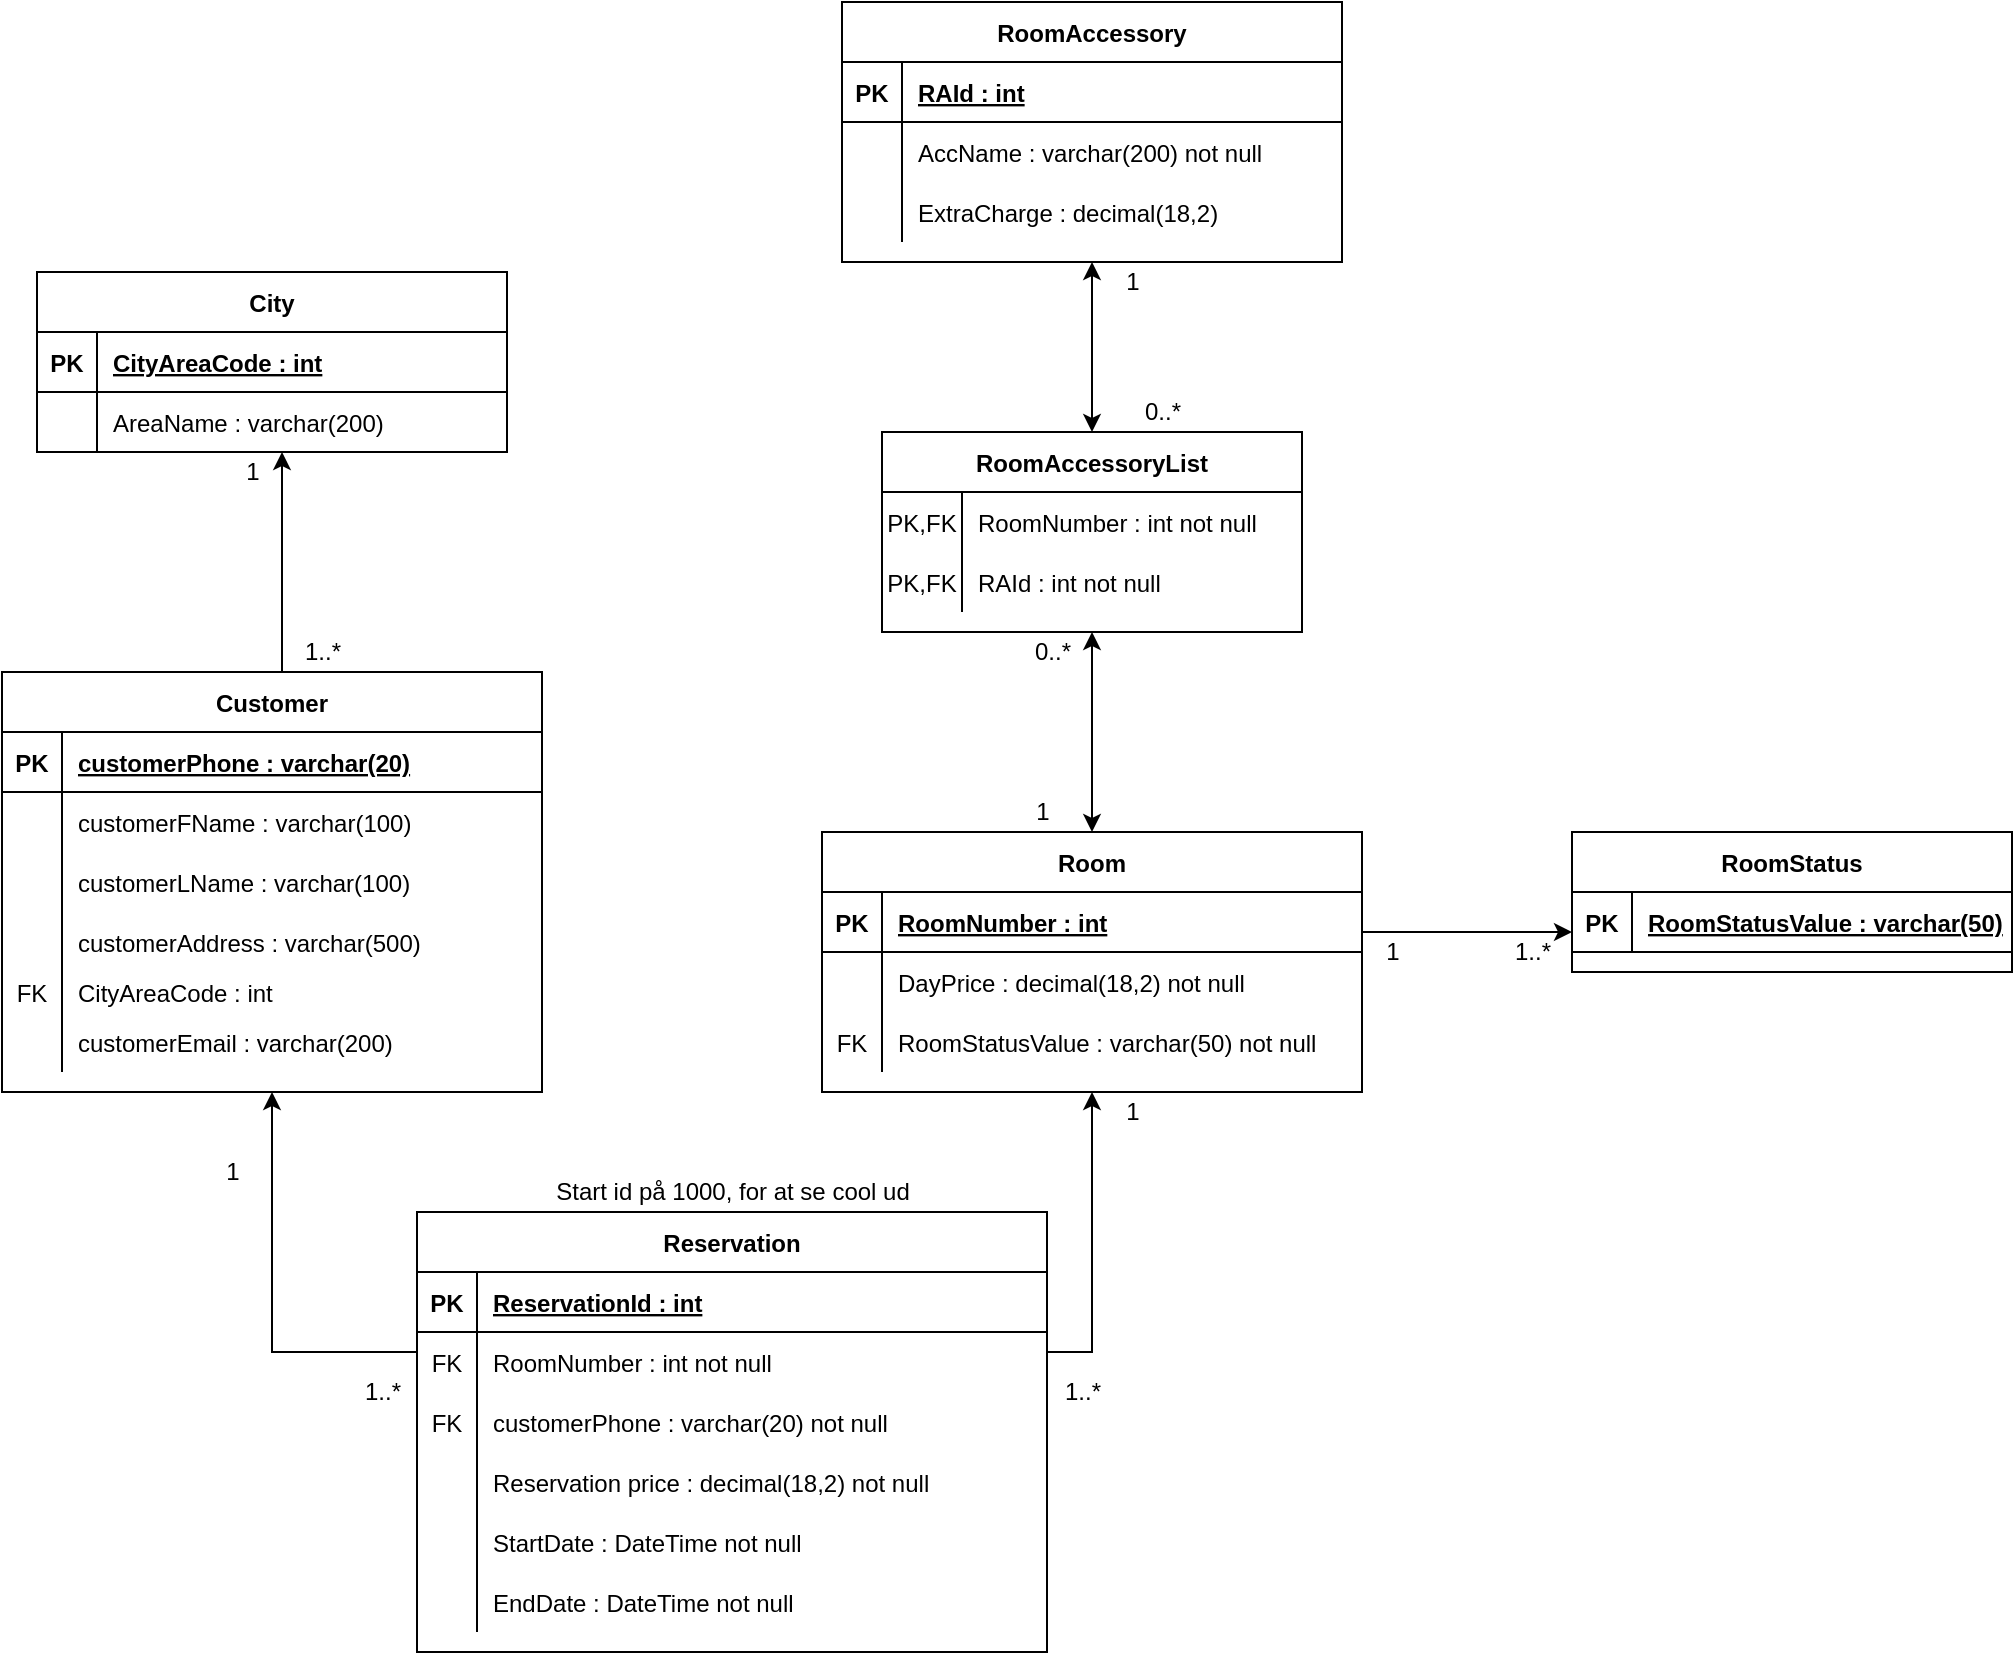 <mxfile version="13.9.3" type="device"><diagram id="R2lEEEUBdFMjLlhIrx00" name="Page-1"><mxGraphModel dx="1185" dy="1762" grid="1" gridSize="10" guides="1" tooltips="1" connect="1" arrows="1" fold="1" page="1" pageScale="1" pageWidth="850" pageHeight="1100" math="0" shadow="0" extFonts="Permanent Marker^https://fonts.googleapis.com/css?family=Permanent+Marker"><root><mxCell id="0"/><mxCell id="1" parent="0"/><mxCell id="TOX71A67HJCQeSI8Gg_o-1" value="Room" style="shape=table;startSize=30;container=1;collapsible=1;childLayout=tableLayout;fixedRows=1;rowLines=0;fontStyle=1;align=center;resizeLast=1;" vertex="1" parent="1"><mxGeometry x="435" y="310" width="270" height="130" as="geometry"/></mxCell><mxCell id="TOX71A67HJCQeSI8Gg_o-2" value="" style="shape=partialRectangle;collapsible=0;dropTarget=0;pointerEvents=0;fillColor=none;top=0;left=0;bottom=1;right=0;points=[[0,0.5],[1,0.5]];portConstraint=eastwest;" vertex="1" parent="TOX71A67HJCQeSI8Gg_o-1"><mxGeometry y="30" width="270" height="30" as="geometry"/></mxCell><mxCell id="TOX71A67HJCQeSI8Gg_o-3" value="PK" style="shape=partialRectangle;connectable=0;fillColor=none;top=0;left=0;bottom=0;right=0;fontStyle=1;overflow=hidden;" vertex="1" parent="TOX71A67HJCQeSI8Gg_o-2"><mxGeometry width="30" height="30" as="geometry"/></mxCell><mxCell id="TOX71A67HJCQeSI8Gg_o-4" value="RoomNumber : int" style="shape=partialRectangle;connectable=0;fillColor=none;top=0;left=0;bottom=0;right=0;align=left;spacingLeft=6;fontStyle=5;overflow=hidden;" vertex="1" parent="TOX71A67HJCQeSI8Gg_o-2"><mxGeometry x="30" width="240" height="30" as="geometry"/></mxCell><mxCell id="TOX71A67HJCQeSI8Gg_o-8" value="" style="shape=partialRectangle;collapsible=0;dropTarget=0;pointerEvents=0;fillColor=none;top=0;left=0;bottom=0;right=0;points=[[0,0.5],[1,0.5]];portConstraint=eastwest;" vertex="1" parent="TOX71A67HJCQeSI8Gg_o-1"><mxGeometry y="60" width="270" height="30" as="geometry"/></mxCell><mxCell id="TOX71A67HJCQeSI8Gg_o-9" value="" style="shape=partialRectangle;connectable=0;fillColor=none;top=0;left=0;bottom=0;right=0;editable=1;overflow=hidden;" vertex="1" parent="TOX71A67HJCQeSI8Gg_o-8"><mxGeometry width="30" height="30" as="geometry"/></mxCell><mxCell id="TOX71A67HJCQeSI8Gg_o-10" value="DayPrice : decimal(18,2) not null" style="shape=partialRectangle;connectable=0;fillColor=none;top=0;left=0;bottom=0;right=0;align=left;spacingLeft=6;overflow=hidden;" vertex="1" parent="TOX71A67HJCQeSI8Gg_o-8"><mxGeometry x="30" width="240" height="30" as="geometry"/></mxCell><mxCell id="TOX71A67HJCQeSI8Gg_o-313" value="" style="shape=partialRectangle;collapsible=0;dropTarget=0;pointerEvents=0;fillColor=none;top=0;left=0;bottom=0;right=0;points=[[0,0.5],[1,0.5]];portConstraint=eastwest;" vertex="1" parent="TOX71A67HJCQeSI8Gg_o-1"><mxGeometry y="90" width="270" height="30" as="geometry"/></mxCell><mxCell id="TOX71A67HJCQeSI8Gg_o-314" value="FK" style="shape=partialRectangle;connectable=0;fillColor=none;top=0;left=0;bottom=0;right=0;editable=1;overflow=hidden;" vertex="1" parent="TOX71A67HJCQeSI8Gg_o-313"><mxGeometry width="30" height="30" as="geometry"/></mxCell><mxCell id="TOX71A67HJCQeSI8Gg_o-315" value="RoomStatusValue : varchar(50) not null" style="shape=partialRectangle;connectable=0;fillColor=none;top=0;left=0;bottom=0;right=0;align=left;spacingLeft=6;overflow=hidden;" vertex="1" parent="TOX71A67HJCQeSI8Gg_o-313"><mxGeometry x="30" width="240" height="30" as="geometry"/></mxCell><mxCell id="TOX71A67HJCQeSI8Gg_o-155" style="edgeStyle=orthogonalEdgeStyle;rounded=0;orthogonalLoop=1;jettySize=auto;html=1;exitX=0.5;exitY=1;exitDx=0;exitDy=0;startArrow=classic;startFill=1;" edge="1" parent="1" source="TOX71A67HJCQeSI8Gg_o-14" target="TOX71A67HJCQeSI8Gg_o-27"><mxGeometry relative="1" as="geometry"/></mxCell><mxCell id="TOX71A67HJCQeSI8Gg_o-14" value="RoomAccessory" style="shape=table;startSize=30;container=1;collapsible=1;childLayout=tableLayout;fixedRows=1;rowLines=0;fontStyle=1;align=center;resizeLast=1;" vertex="1" parent="1"><mxGeometry x="445" y="-105" width="250" height="130" as="geometry"/></mxCell><mxCell id="TOX71A67HJCQeSI8Gg_o-15" value="" style="shape=partialRectangle;collapsible=0;dropTarget=0;pointerEvents=0;fillColor=none;top=0;left=0;bottom=1;right=0;points=[[0,0.5],[1,0.5]];portConstraint=eastwest;" vertex="1" parent="TOX71A67HJCQeSI8Gg_o-14"><mxGeometry y="30" width="250" height="30" as="geometry"/></mxCell><mxCell id="TOX71A67HJCQeSI8Gg_o-16" value="PK" style="shape=partialRectangle;connectable=0;fillColor=none;top=0;left=0;bottom=0;right=0;fontStyle=1;overflow=hidden;" vertex="1" parent="TOX71A67HJCQeSI8Gg_o-15"><mxGeometry width="30" height="30" as="geometry"/></mxCell><mxCell id="TOX71A67HJCQeSI8Gg_o-17" value="RAId : int" style="shape=partialRectangle;connectable=0;fillColor=none;top=0;left=0;bottom=0;right=0;align=left;spacingLeft=6;fontStyle=5;overflow=hidden;" vertex="1" parent="TOX71A67HJCQeSI8Gg_o-15"><mxGeometry x="30" width="220" height="30" as="geometry"/></mxCell><mxCell id="TOX71A67HJCQeSI8Gg_o-18" value="" style="shape=partialRectangle;collapsible=0;dropTarget=0;pointerEvents=0;fillColor=none;top=0;left=0;bottom=0;right=0;points=[[0,0.5],[1,0.5]];portConstraint=eastwest;" vertex="1" parent="TOX71A67HJCQeSI8Gg_o-14"><mxGeometry y="60" width="250" height="30" as="geometry"/></mxCell><mxCell id="TOX71A67HJCQeSI8Gg_o-19" value="" style="shape=partialRectangle;connectable=0;fillColor=none;top=0;left=0;bottom=0;right=0;editable=1;overflow=hidden;" vertex="1" parent="TOX71A67HJCQeSI8Gg_o-18"><mxGeometry width="30" height="30" as="geometry"/></mxCell><mxCell id="TOX71A67HJCQeSI8Gg_o-20" value="AccName : varchar(200) not null" style="shape=partialRectangle;connectable=0;fillColor=none;top=0;left=0;bottom=0;right=0;align=left;spacingLeft=6;overflow=hidden;" vertex="1" parent="TOX71A67HJCQeSI8Gg_o-18"><mxGeometry x="30" width="220" height="30" as="geometry"/></mxCell><mxCell id="TOX71A67HJCQeSI8Gg_o-21" value="" style="shape=partialRectangle;collapsible=0;dropTarget=0;pointerEvents=0;fillColor=none;top=0;left=0;bottom=0;right=0;points=[[0,0.5],[1,0.5]];portConstraint=eastwest;" vertex="1" parent="TOX71A67HJCQeSI8Gg_o-14"><mxGeometry y="90" width="250" height="30" as="geometry"/></mxCell><mxCell id="TOX71A67HJCQeSI8Gg_o-22" value="" style="shape=partialRectangle;connectable=0;fillColor=none;top=0;left=0;bottom=0;right=0;editable=1;overflow=hidden;" vertex="1" parent="TOX71A67HJCQeSI8Gg_o-21"><mxGeometry width="30" height="30" as="geometry"/></mxCell><mxCell id="TOX71A67HJCQeSI8Gg_o-23" value="ExtraCharge : decimal(18,2) " style="shape=partialRectangle;connectable=0;fillColor=none;top=0;left=0;bottom=0;right=0;align=left;spacingLeft=6;overflow=hidden;" vertex="1" parent="TOX71A67HJCQeSI8Gg_o-21"><mxGeometry x="30" width="220" height="30" as="geometry"/></mxCell><mxCell id="TOX71A67HJCQeSI8Gg_o-154" style="edgeStyle=orthogonalEdgeStyle;rounded=0;orthogonalLoop=1;jettySize=auto;html=1;exitX=0.5;exitY=1;exitDx=0;exitDy=0;startArrow=classic;startFill=1;" edge="1" parent="1" source="TOX71A67HJCQeSI8Gg_o-27" target="TOX71A67HJCQeSI8Gg_o-1"><mxGeometry relative="1" as="geometry"><Array as="points"><mxPoint x="570" y="310"/><mxPoint x="570" y="310"/></Array></mxGeometry></mxCell><mxCell id="TOX71A67HJCQeSI8Gg_o-27" value="RoomAccessoryList" style="shape=table;startSize=30;container=1;collapsible=1;childLayout=tableLayout;fixedRows=1;rowLines=0;fontStyle=1;align=center;resizeLast=1;" vertex="1" parent="1"><mxGeometry x="465" y="110" width="210" height="100" as="geometry"/></mxCell><mxCell id="TOX71A67HJCQeSI8Gg_o-31" value="" style="shape=partialRectangle;collapsible=0;dropTarget=0;pointerEvents=0;fillColor=none;top=0;left=0;bottom=0;right=0;points=[[0,0.5],[1,0.5]];portConstraint=eastwest;" vertex="1" parent="TOX71A67HJCQeSI8Gg_o-27"><mxGeometry y="30" width="210" height="30" as="geometry"/></mxCell><mxCell id="TOX71A67HJCQeSI8Gg_o-32" value="PK,FK" style="shape=partialRectangle;connectable=0;fillColor=none;top=0;left=0;bottom=0;right=0;editable=1;overflow=hidden;" vertex="1" parent="TOX71A67HJCQeSI8Gg_o-31"><mxGeometry width="40" height="30" as="geometry"/></mxCell><mxCell id="TOX71A67HJCQeSI8Gg_o-33" value="RoomNumber : int not null" style="shape=partialRectangle;connectable=0;fillColor=none;top=0;left=0;bottom=0;right=0;align=left;spacingLeft=6;overflow=hidden;" vertex="1" parent="TOX71A67HJCQeSI8Gg_o-31"><mxGeometry x="40" width="170" height="30" as="geometry"/></mxCell><mxCell id="TOX71A67HJCQeSI8Gg_o-34" value="" style="shape=partialRectangle;collapsible=0;dropTarget=0;pointerEvents=0;fillColor=none;top=0;left=0;bottom=0;right=0;points=[[0,0.5],[1,0.5]];portConstraint=eastwest;" vertex="1" parent="TOX71A67HJCQeSI8Gg_o-27"><mxGeometry y="60" width="210" height="30" as="geometry"/></mxCell><mxCell id="TOX71A67HJCQeSI8Gg_o-35" value="PK,FK" style="shape=partialRectangle;connectable=0;fillColor=none;top=0;left=0;bottom=0;right=0;editable=1;overflow=hidden;" vertex="1" parent="TOX71A67HJCQeSI8Gg_o-34"><mxGeometry width="40" height="30" as="geometry"/></mxCell><mxCell id="TOX71A67HJCQeSI8Gg_o-36" value="RAId : int not null" style="shape=partialRectangle;connectable=0;fillColor=none;top=0;left=0;bottom=0;right=0;align=left;spacingLeft=6;overflow=hidden;" vertex="1" parent="TOX71A67HJCQeSI8Gg_o-34"><mxGeometry x="40" width="170" height="30" as="geometry"/></mxCell><mxCell id="TOX71A67HJCQeSI8Gg_o-108" value="Start id på 1000, for at se cool ud" style="text;html=1;align=center;verticalAlign=middle;resizable=0;points=[];autosize=1;" vertex="1" parent="1"><mxGeometry x="295" y="480" width="190" height="20" as="geometry"/></mxCell><mxCell id="TOX71A67HJCQeSI8Gg_o-197" style="edgeStyle=orthogonalEdgeStyle;rounded=0;orthogonalLoop=1;jettySize=auto;html=1;exitX=0.5;exitY=0;exitDx=0;exitDy=0;startArrow=none;startFill=0;" edge="1" parent="1" source="TOX71A67HJCQeSI8Gg_o-109" target="TOX71A67HJCQeSI8Gg_o-184"><mxGeometry relative="1" as="geometry"><Array as="points"><mxPoint x="165" y="230"/></Array></mxGeometry></mxCell><mxCell id="TOX71A67HJCQeSI8Gg_o-109" value="Customer" style="shape=table;startSize=30;container=1;collapsible=1;childLayout=tableLayout;fixedRows=1;rowLines=0;fontStyle=1;align=center;resizeLast=1;" vertex="1" parent="1"><mxGeometry x="25" y="230" width="270" height="210" as="geometry"/></mxCell><mxCell id="TOX71A67HJCQeSI8Gg_o-110" value="" style="shape=partialRectangle;collapsible=0;dropTarget=0;pointerEvents=0;fillColor=none;top=0;left=0;bottom=1;right=0;points=[[0,0.5],[1,0.5]];portConstraint=eastwest;" vertex="1" parent="TOX71A67HJCQeSI8Gg_o-109"><mxGeometry y="30" width="270" height="30" as="geometry"/></mxCell><mxCell id="TOX71A67HJCQeSI8Gg_o-111" value="PK" style="shape=partialRectangle;connectable=0;fillColor=none;top=0;left=0;bottom=0;right=0;fontStyle=1;overflow=hidden;" vertex="1" parent="TOX71A67HJCQeSI8Gg_o-110"><mxGeometry width="30" height="30" as="geometry"/></mxCell><mxCell id="TOX71A67HJCQeSI8Gg_o-112" value="customerPhone : varchar(20)" style="shape=partialRectangle;connectable=0;fillColor=none;top=0;left=0;bottom=0;right=0;align=left;spacingLeft=6;fontStyle=5;overflow=hidden;" vertex="1" parent="TOX71A67HJCQeSI8Gg_o-110"><mxGeometry x="30" width="240" height="30" as="geometry"/></mxCell><mxCell id="TOX71A67HJCQeSI8Gg_o-289" value="" style="shape=partialRectangle;collapsible=0;dropTarget=0;pointerEvents=0;fillColor=none;top=0;left=0;bottom=0;right=0;points=[[0,0.5],[1,0.5]];portConstraint=eastwest;" vertex="1" parent="TOX71A67HJCQeSI8Gg_o-109"><mxGeometry y="60" width="270" height="30" as="geometry"/></mxCell><mxCell id="TOX71A67HJCQeSI8Gg_o-290" value="" style="shape=partialRectangle;connectable=0;fillColor=none;top=0;left=0;bottom=0;right=0;editable=1;overflow=hidden;" vertex="1" parent="TOX71A67HJCQeSI8Gg_o-289"><mxGeometry width="30" height="30" as="geometry"/></mxCell><mxCell id="TOX71A67HJCQeSI8Gg_o-291" value="customerFName : varchar(100)" style="shape=partialRectangle;connectable=0;fillColor=none;top=0;left=0;bottom=0;right=0;align=left;spacingLeft=6;overflow=hidden;" vertex="1" parent="TOX71A67HJCQeSI8Gg_o-289"><mxGeometry x="30" width="240" height="30" as="geometry"/></mxCell><mxCell id="TOX71A67HJCQeSI8Gg_o-292" value="" style="shape=partialRectangle;collapsible=0;dropTarget=0;pointerEvents=0;fillColor=none;top=0;left=0;bottom=0;right=0;points=[[0,0.5],[1,0.5]];portConstraint=eastwest;" vertex="1" parent="TOX71A67HJCQeSI8Gg_o-109"><mxGeometry y="90" width="270" height="30" as="geometry"/></mxCell><mxCell id="TOX71A67HJCQeSI8Gg_o-293" value="" style="shape=partialRectangle;connectable=0;fillColor=none;top=0;left=0;bottom=0;right=0;editable=1;overflow=hidden;" vertex="1" parent="TOX71A67HJCQeSI8Gg_o-292"><mxGeometry width="30" height="30" as="geometry"/></mxCell><mxCell id="TOX71A67HJCQeSI8Gg_o-294" value="customerLName : varchar(100)" style="shape=partialRectangle;connectable=0;fillColor=none;top=0;left=0;bottom=0;right=0;align=left;spacingLeft=6;overflow=hidden;" vertex="1" parent="TOX71A67HJCQeSI8Gg_o-292"><mxGeometry x="30" width="240" height="30" as="geometry"/></mxCell><mxCell id="TOX71A67HJCQeSI8Gg_o-67" value="" style="shape=partialRectangle;collapsible=0;dropTarget=0;pointerEvents=0;fillColor=none;top=0;left=0;bottom=0;right=0;points=[[0,0.5],[1,0.5]];portConstraint=eastwest;" vertex="1" parent="TOX71A67HJCQeSI8Gg_o-109"><mxGeometry y="120" width="270" height="30" as="geometry"/></mxCell><mxCell id="TOX71A67HJCQeSI8Gg_o-68" value="" style="shape=partialRectangle;connectable=0;fillColor=none;top=0;left=0;bottom=0;right=0;editable=1;overflow=hidden;" vertex="1" parent="TOX71A67HJCQeSI8Gg_o-67"><mxGeometry width="30" height="30" as="geometry"/></mxCell><mxCell id="TOX71A67HJCQeSI8Gg_o-69" value="customerAddress : varchar(500)" style="shape=partialRectangle;connectable=0;fillColor=none;top=0;left=0;bottom=0;right=0;align=left;spacingLeft=6;overflow=hidden;" vertex="1" parent="TOX71A67HJCQeSI8Gg_o-67"><mxGeometry x="30" width="240" height="30" as="geometry"/></mxCell><mxCell id="TOX71A67HJCQeSI8Gg_o-70" value="" style="shape=partialRectangle;collapsible=0;dropTarget=0;pointerEvents=0;fillColor=none;top=0;left=0;bottom=0;right=0;points=[[0,0.5],[1,0.5]];portConstraint=eastwest;" vertex="1" parent="TOX71A67HJCQeSI8Gg_o-109"><mxGeometry y="150" width="270" height="20" as="geometry"/></mxCell><mxCell id="TOX71A67HJCQeSI8Gg_o-71" value="FK" style="shape=partialRectangle;connectable=0;fillColor=none;top=0;left=0;bottom=0;right=0;editable=1;overflow=hidden;" vertex="1" parent="TOX71A67HJCQeSI8Gg_o-70"><mxGeometry width="30" height="20" as="geometry"/></mxCell><mxCell id="TOX71A67HJCQeSI8Gg_o-72" value="CityAreaCode : int" style="shape=partialRectangle;connectable=0;fillColor=none;top=0;left=0;bottom=0;right=0;align=left;spacingLeft=6;overflow=hidden;" vertex="1" parent="TOX71A67HJCQeSI8Gg_o-70"><mxGeometry x="30" width="240" height="20" as="geometry"/></mxCell><mxCell id="TOX71A67HJCQeSI8Gg_o-99" value="" style="shape=partialRectangle;collapsible=0;dropTarget=0;pointerEvents=0;fillColor=none;top=0;left=0;bottom=0;right=0;points=[[0,0.5],[1,0.5]];portConstraint=eastwest;" vertex="1" parent="TOX71A67HJCQeSI8Gg_o-109"><mxGeometry y="170" width="270" height="30" as="geometry"/></mxCell><mxCell id="TOX71A67HJCQeSI8Gg_o-100" value="" style="shape=partialRectangle;connectable=0;fillColor=none;top=0;left=0;bottom=0;right=0;editable=1;overflow=hidden;" vertex="1" parent="TOX71A67HJCQeSI8Gg_o-99"><mxGeometry width="30" height="30" as="geometry"/></mxCell><mxCell id="TOX71A67HJCQeSI8Gg_o-101" value="customerEmail : varchar(200)" style="shape=partialRectangle;connectable=0;fillColor=none;top=0;left=0;bottom=0;right=0;align=left;spacingLeft=6;overflow=hidden;" vertex="1" parent="TOX71A67HJCQeSI8Gg_o-99"><mxGeometry x="30" width="240" height="30" as="geometry"/></mxCell><mxCell id="TOX71A67HJCQeSI8Gg_o-156" style="edgeStyle=orthogonalEdgeStyle;rounded=0;orthogonalLoop=1;jettySize=auto;html=1;startArrow=none;startFill=0;" edge="1" parent="1" source="TOX71A67HJCQeSI8Gg_o-125" target="TOX71A67HJCQeSI8Gg_o-1"><mxGeometry relative="1" as="geometry"><Array as="points"><mxPoint x="570" y="570"/></Array></mxGeometry></mxCell><object label="Reservation" startDate="goodbye" endDate="hello" id="TOX71A67HJCQeSI8Gg_o-125"><mxCell style="shape=table;startSize=30;container=1;collapsible=1;childLayout=tableLayout;fixedRows=1;rowLines=0;fontStyle=1;align=center;resizeLast=1;" vertex="1" parent="1"><mxGeometry x="232.5" y="500" width="315" height="220" as="geometry"/></mxCell></object><mxCell id="TOX71A67HJCQeSI8Gg_o-126" value="" style="shape=partialRectangle;collapsible=0;dropTarget=0;pointerEvents=0;fillColor=none;top=0;left=0;bottom=1;right=0;points=[[0,0.5],[1,0.5]];portConstraint=eastwest;" vertex="1" parent="TOX71A67HJCQeSI8Gg_o-125"><mxGeometry y="30" width="315" height="30" as="geometry"/></mxCell><mxCell id="TOX71A67HJCQeSI8Gg_o-127" value="PK" style="shape=partialRectangle;connectable=0;fillColor=none;top=0;left=0;bottom=0;right=0;fontStyle=1;overflow=hidden;" vertex="1" parent="TOX71A67HJCQeSI8Gg_o-126"><mxGeometry width="30" height="30" as="geometry"/></mxCell><mxCell id="TOX71A67HJCQeSI8Gg_o-128" value="ReservationId : int" style="shape=partialRectangle;connectable=0;fillColor=none;top=0;left=0;bottom=0;right=0;align=left;spacingLeft=6;fontStyle=5;overflow=hidden;" vertex="1" parent="TOX71A67HJCQeSI8Gg_o-126"><mxGeometry x="30" width="285" height="30" as="geometry"/></mxCell><mxCell id="TOX71A67HJCQeSI8Gg_o-129" value="" style="shape=partialRectangle;collapsible=0;dropTarget=0;pointerEvents=0;fillColor=none;top=0;left=0;bottom=0;right=0;points=[[0,0.5],[1,0.5]];portConstraint=eastwest;" vertex="1" parent="TOX71A67HJCQeSI8Gg_o-125"><mxGeometry y="60" width="315" height="30" as="geometry"/></mxCell><mxCell id="TOX71A67HJCQeSI8Gg_o-130" value="FK" style="shape=partialRectangle;connectable=0;fillColor=none;top=0;left=0;bottom=0;right=0;editable=1;overflow=hidden;" vertex="1" parent="TOX71A67HJCQeSI8Gg_o-129"><mxGeometry width="30" height="30" as="geometry"/></mxCell><mxCell id="TOX71A67HJCQeSI8Gg_o-131" value="RoomNumber : int not null" style="shape=partialRectangle;connectable=0;fillColor=none;top=0;left=0;bottom=0;right=0;align=left;spacingLeft=6;overflow=hidden;" vertex="1" parent="TOX71A67HJCQeSI8Gg_o-129"><mxGeometry x="30" width="285" height="30" as="geometry"/></mxCell><mxCell id="TOX71A67HJCQeSI8Gg_o-135" value="" style="shape=partialRectangle;collapsible=0;dropTarget=0;pointerEvents=0;fillColor=none;top=0;left=0;bottom=0;right=0;points=[[0,0.5],[1,0.5]];portConstraint=eastwest;" vertex="1" parent="TOX71A67HJCQeSI8Gg_o-125"><mxGeometry y="90" width="315" height="30" as="geometry"/></mxCell><mxCell id="TOX71A67HJCQeSI8Gg_o-136" value="FK" style="shape=partialRectangle;connectable=0;fillColor=none;top=0;left=0;bottom=0;right=0;editable=1;overflow=hidden;" vertex="1" parent="TOX71A67HJCQeSI8Gg_o-135"><mxGeometry width="30" height="30" as="geometry"/></mxCell><mxCell id="TOX71A67HJCQeSI8Gg_o-137" value="customerPhone : varchar(20) not null" style="shape=partialRectangle;connectable=0;fillColor=none;top=0;left=0;bottom=0;right=0;align=left;spacingLeft=6;overflow=hidden;" vertex="1" parent="TOX71A67HJCQeSI8Gg_o-135"><mxGeometry x="30" width="285" height="30" as="geometry"/></mxCell><mxCell id="TOX71A67HJCQeSI8Gg_o-132" value="" style="shape=partialRectangle;collapsible=0;dropTarget=0;pointerEvents=0;fillColor=none;top=0;left=0;bottom=0;right=0;points=[[0,0.5],[1,0.5]];portConstraint=eastwest;" vertex="1" parent="TOX71A67HJCQeSI8Gg_o-125"><mxGeometry y="120" width="315" height="30" as="geometry"/></mxCell><mxCell id="TOX71A67HJCQeSI8Gg_o-133" value="" style="shape=partialRectangle;connectable=0;fillColor=none;top=0;left=0;bottom=0;right=0;editable=1;overflow=hidden;" vertex="1" parent="TOX71A67HJCQeSI8Gg_o-132"><mxGeometry width="30" height="30" as="geometry"/></mxCell><mxCell id="TOX71A67HJCQeSI8Gg_o-134" value="Reservation price : decimal(18,2) not null" style="shape=partialRectangle;connectable=0;fillColor=none;top=0;left=0;bottom=0;right=0;align=left;spacingLeft=6;overflow=hidden;" vertex="1" parent="TOX71A67HJCQeSI8Gg_o-132"><mxGeometry x="30" width="285" height="30" as="geometry"/></mxCell><mxCell id="TOX71A67HJCQeSI8Gg_o-147" value="" style="shape=partialRectangle;collapsible=0;dropTarget=0;pointerEvents=0;fillColor=none;top=0;left=0;bottom=0;right=0;points=[[0,0.5],[1,0.5]];portConstraint=eastwest;" vertex="1" parent="TOX71A67HJCQeSI8Gg_o-125"><mxGeometry y="150" width="315" height="30" as="geometry"/></mxCell><mxCell id="TOX71A67HJCQeSI8Gg_o-148" value="" style="shape=partialRectangle;connectable=0;fillColor=none;top=0;left=0;bottom=0;right=0;editable=1;overflow=hidden;" vertex="1" parent="TOX71A67HJCQeSI8Gg_o-147"><mxGeometry width="30" height="30" as="geometry"/></mxCell><mxCell id="TOX71A67HJCQeSI8Gg_o-149" value="StartDate : DateTime not null" style="shape=partialRectangle;connectable=0;fillColor=none;top=0;left=0;bottom=0;right=0;align=left;spacingLeft=6;overflow=hidden;" vertex="1" parent="TOX71A67HJCQeSI8Gg_o-147"><mxGeometry x="30" width="285" height="30" as="geometry"/></mxCell><mxCell id="TOX71A67HJCQeSI8Gg_o-150" value="" style="shape=partialRectangle;collapsible=0;dropTarget=0;pointerEvents=0;fillColor=none;top=0;left=0;bottom=0;right=0;points=[[0,0.5],[1,0.5]];portConstraint=eastwest;" vertex="1" parent="TOX71A67HJCQeSI8Gg_o-125"><mxGeometry y="180" width="315" height="30" as="geometry"/></mxCell><mxCell id="TOX71A67HJCQeSI8Gg_o-151" value="" style="shape=partialRectangle;connectable=0;fillColor=none;top=0;left=0;bottom=0;right=0;editable=1;overflow=hidden;" vertex="1" parent="TOX71A67HJCQeSI8Gg_o-150"><mxGeometry width="30" height="30" as="geometry"/></mxCell><mxCell id="TOX71A67HJCQeSI8Gg_o-152" value="EndDate : DateTime not null" style="shape=partialRectangle;connectable=0;fillColor=none;top=0;left=0;bottom=0;right=0;align=left;spacingLeft=6;overflow=hidden;" vertex="1" parent="TOX71A67HJCQeSI8Gg_o-150"><mxGeometry x="30" width="285" height="30" as="geometry"/></mxCell><mxCell id="TOX71A67HJCQeSI8Gg_o-157" style="edgeStyle=orthogonalEdgeStyle;rounded=0;orthogonalLoop=1;jettySize=auto;html=1;startArrow=none;startFill=0;" edge="1" parent="1" source="TOX71A67HJCQeSI8Gg_o-125" target="TOX71A67HJCQeSI8Gg_o-109"><mxGeometry relative="1" as="geometry"><Array as="points"><mxPoint x="160" y="570"/></Array></mxGeometry></mxCell><mxCell id="TOX71A67HJCQeSI8Gg_o-184" value="City" style="shape=table;startSize=30;container=1;collapsible=1;childLayout=tableLayout;fixedRows=1;rowLines=0;fontStyle=1;align=center;resizeLast=1;" vertex="1" parent="1"><mxGeometry x="42.5" y="30" width="235" height="90" as="geometry"/></mxCell><mxCell id="TOX71A67HJCQeSI8Gg_o-185" value="" style="shape=partialRectangle;collapsible=0;dropTarget=0;pointerEvents=0;fillColor=none;top=0;left=0;bottom=1;right=0;points=[[0,0.5],[1,0.5]];portConstraint=eastwest;" vertex="1" parent="TOX71A67HJCQeSI8Gg_o-184"><mxGeometry y="30" width="235" height="30" as="geometry"/></mxCell><mxCell id="TOX71A67HJCQeSI8Gg_o-186" value="PK" style="shape=partialRectangle;connectable=0;fillColor=none;top=0;left=0;bottom=0;right=0;fontStyle=1;overflow=hidden;" vertex="1" parent="TOX71A67HJCQeSI8Gg_o-185"><mxGeometry width="30" height="30" as="geometry"/></mxCell><mxCell id="TOX71A67HJCQeSI8Gg_o-187" value="CityAreaCode : int" style="shape=partialRectangle;connectable=0;fillColor=none;top=0;left=0;bottom=0;right=0;align=left;spacingLeft=6;fontStyle=5;overflow=hidden;" vertex="1" parent="TOX71A67HJCQeSI8Gg_o-185"><mxGeometry x="30" width="205" height="30" as="geometry"/></mxCell><mxCell id="TOX71A67HJCQeSI8Gg_o-188" value="" style="shape=partialRectangle;collapsible=0;dropTarget=0;pointerEvents=0;fillColor=none;top=0;left=0;bottom=0;right=0;points=[[0,0.5],[1,0.5]];portConstraint=eastwest;" vertex="1" parent="TOX71A67HJCQeSI8Gg_o-184"><mxGeometry y="60" width="235" height="30" as="geometry"/></mxCell><mxCell id="TOX71A67HJCQeSI8Gg_o-189" value="" style="shape=partialRectangle;connectable=0;fillColor=none;top=0;left=0;bottom=0;right=0;editable=1;overflow=hidden;" vertex="1" parent="TOX71A67HJCQeSI8Gg_o-188"><mxGeometry width="30" height="30" as="geometry"/></mxCell><mxCell id="TOX71A67HJCQeSI8Gg_o-190" value="AreaName : varchar(200)" style="shape=partialRectangle;connectable=0;fillColor=none;top=0;left=0;bottom=0;right=0;align=left;spacingLeft=6;overflow=hidden;" vertex="1" parent="TOX71A67HJCQeSI8Gg_o-188"><mxGeometry x="30" width="205" height="30" as="geometry"/></mxCell><mxCell id="TOX71A67HJCQeSI8Gg_o-299" value="RoomStatus" style="shape=table;startSize=30;container=1;collapsible=1;childLayout=tableLayout;fixedRows=1;rowLines=0;fontStyle=1;align=center;resizeLast=1;" vertex="1" parent="1"><mxGeometry x="810" y="310" width="220" height="70" as="geometry"/></mxCell><mxCell id="TOX71A67HJCQeSI8Gg_o-300" value="" style="shape=partialRectangle;collapsible=0;dropTarget=0;pointerEvents=0;fillColor=none;top=0;left=0;bottom=1;right=0;points=[[0,0.5],[1,0.5]];portConstraint=eastwest;" vertex="1" parent="TOX71A67HJCQeSI8Gg_o-299"><mxGeometry y="30" width="220" height="30" as="geometry"/></mxCell><mxCell id="TOX71A67HJCQeSI8Gg_o-301" value="PK" style="shape=partialRectangle;connectable=0;fillColor=none;top=0;left=0;bottom=0;right=0;fontStyle=1;overflow=hidden;" vertex="1" parent="TOX71A67HJCQeSI8Gg_o-300"><mxGeometry width="30" height="30" as="geometry"/></mxCell><mxCell id="TOX71A67HJCQeSI8Gg_o-302" value="RoomStatusValue : varchar(50)" style="shape=partialRectangle;connectable=0;fillColor=none;top=0;left=0;bottom=0;right=0;align=left;spacingLeft=6;fontStyle=5;overflow=hidden;" vertex="1" parent="TOX71A67HJCQeSI8Gg_o-300"><mxGeometry x="30" width="190" height="30" as="geometry"/></mxCell><mxCell id="TOX71A67HJCQeSI8Gg_o-312" style="edgeStyle=orthogonalEdgeStyle;rounded=0;orthogonalLoop=1;jettySize=auto;html=1;startArrow=none;startFill=0;" edge="1" parent="1" source="TOX71A67HJCQeSI8Gg_o-1" target="TOX71A67HJCQeSI8Gg_o-299"><mxGeometry relative="1" as="geometry"><Array as="points"><mxPoint x="750" y="360"/><mxPoint x="750" y="360"/></Array></mxGeometry></mxCell><mxCell id="TOX71A67HJCQeSI8Gg_o-316" value="1" style="text;html=1;align=center;verticalAlign=middle;resizable=0;points=[];autosize=1;" vertex="1" parent="1"><mxGeometry x="710" y="360" width="20" height="20" as="geometry"/></mxCell><mxCell id="TOX71A67HJCQeSI8Gg_o-317" value="1..*" style="text;html=1;align=center;verticalAlign=middle;resizable=0;points=[];autosize=1;" vertex="1" parent="1"><mxGeometry x="775" y="360" width="30" height="20" as="geometry"/></mxCell><mxCell id="TOX71A67HJCQeSI8Gg_o-318" value="1" style="text;html=1;align=center;verticalAlign=middle;resizable=0;points=[];autosize=1;" vertex="1" parent="1"><mxGeometry x="580" y="440" width="20" height="20" as="geometry"/></mxCell><mxCell id="TOX71A67HJCQeSI8Gg_o-319" value="1..*" style="text;html=1;align=center;verticalAlign=middle;resizable=0;points=[];autosize=1;" vertex="1" parent="1"><mxGeometry x="550" y="580" width="30" height="20" as="geometry"/></mxCell><mxCell id="TOX71A67HJCQeSI8Gg_o-320" value="1" style="text;html=1;align=center;verticalAlign=middle;resizable=0;points=[];autosize=1;" vertex="1" parent="1"><mxGeometry x="130" y="470" width="20" height="20" as="geometry"/></mxCell><mxCell id="TOX71A67HJCQeSI8Gg_o-321" value="1..*" style="text;html=1;align=center;verticalAlign=middle;resizable=0;points=[];autosize=1;" vertex="1" parent="1"><mxGeometry x="200" y="580" width="30" height="20" as="geometry"/></mxCell><mxCell id="TOX71A67HJCQeSI8Gg_o-322" value="1" style="text;html=1;align=center;verticalAlign=middle;resizable=0;points=[];autosize=1;" vertex="1" parent="1"><mxGeometry x="140" y="120" width="20" height="20" as="geometry"/></mxCell><mxCell id="TOX71A67HJCQeSI8Gg_o-323" value="1..*" style="text;html=1;align=center;verticalAlign=middle;resizable=0;points=[];autosize=1;" vertex="1" parent="1"><mxGeometry x="170" y="210" width="30" height="20" as="geometry"/></mxCell><mxCell id="TOX71A67HJCQeSI8Gg_o-324" value="0..*" style="text;html=1;align=center;verticalAlign=middle;resizable=0;points=[];autosize=1;" vertex="1" parent="1"><mxGeometry x="535" y="210" width="30" height="20" as="geometry"/></mxCell><mxCell id="TOX71A67HJCQeSI8Gg_o-325" value="1" style="text;html=1;align=center;verticalAlign=middle;resizable=0;points=[];autosize=1;" vertex="1" parent="1"><mxGeometry x="535" y="290" width="20" height="20" as="geometry"/></mxCell><mxCell id="TOX71A67HJCQeSI8Gg_o-326" value="1" style="text;html=1;align=center;verticalAlign=middle;resizable=0;points=[];autosize=1;" vertex="1" parent="1"><mxGeometry x="580" y="25" width="20" height="20" as="geometry"/></mxCell><mxCell id="TOX71A67HJCQeSI8Gg_o-327" value="0..*" style="text;html=1;align=center;verticalAlign=middle;resizable=0;points=[];autosize=1;" vertex="1" parent="1"><mxGeometry x="590" y="90" width="30" height="20" as="geometry"/></mxCell></root></mxGraphModel></diagram></mxfile>